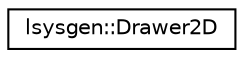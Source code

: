 digraph "Graphical Class Hierarchy"
{
 // LATEX_PDF_SIZE
  edge [fontname="Helvetica",fontsize="10",labelfontname="Helvetica",labelfontsize="10"];
  node [fontname="Helvetica",fontsize="10",shape=record];
  rankdir="LR";
  Node0 [label="lsysgen::Drawer2D",height=0.2,width=0.4,color="black", fillcolor="white", style="filled",URL="$classlsysgen_1_1Drawer2D.html",tooltip=" "];
}
